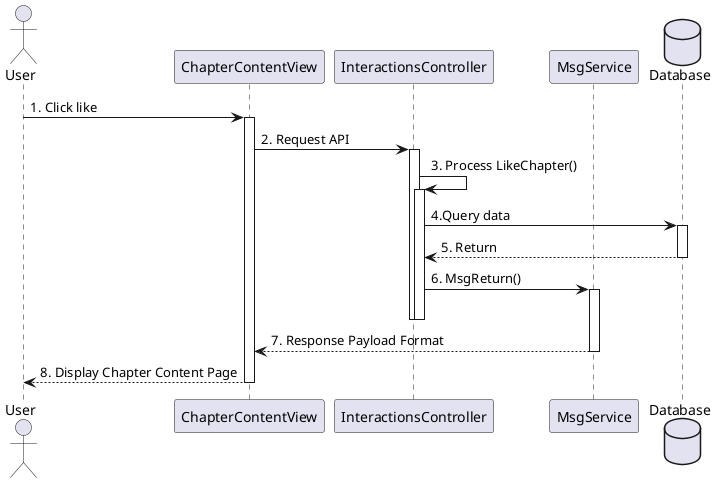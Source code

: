 @startuml
actor       User       as user
participant ChapterContentView as view
participant InteractionsController as interact
participant MsgService as msgService
database    Database as db

user -> view ++: 1. Click like
view -> interact ++ : 2. Request API
interact -> interact ++ : 3. Process LikeChapter()
interact -> db ++ : 4.Query data
db --> interact -- : 5. Return
interact -> msgService ++-- : 6. MsgReturn()
deactivate interact
msgService --> view -- : 7. Response Payload Format
view --> user -- : 8. Display Chapter Content Page
@enduml



